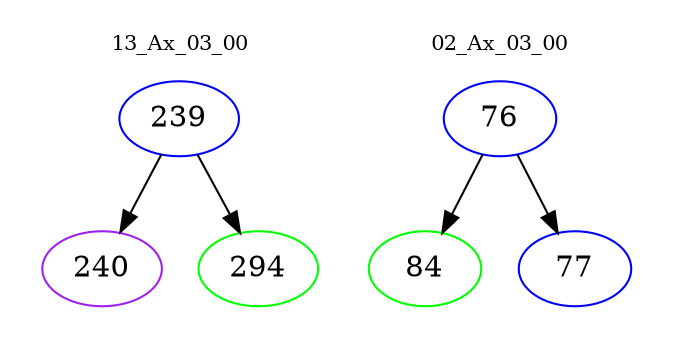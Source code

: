 digraph{
subgraph cluster_0 {
color = white
label = "13_Ax_03_00";
fontsize=10;
T0_239 [label="239", color="blue"]
T0_239 -> T0_240 [color="black"]
T0_240 [label="240", color="purple"]
T0_239 -> T0_294 [color="black"]
T0_294 [label="294", color="green"]
}
subgraph cluster_1 {
color = white
label = "02_Ax_03_00";
fontsize=10;
T1_76 [label="76", color="blue"]
T1_76 -> T1_84 [color="black"]
T1_84 [label="84", color="green"]
T1_76 -> T1_77 [color="black"]
T1_77 [label="77", color="blue"]
}
}
